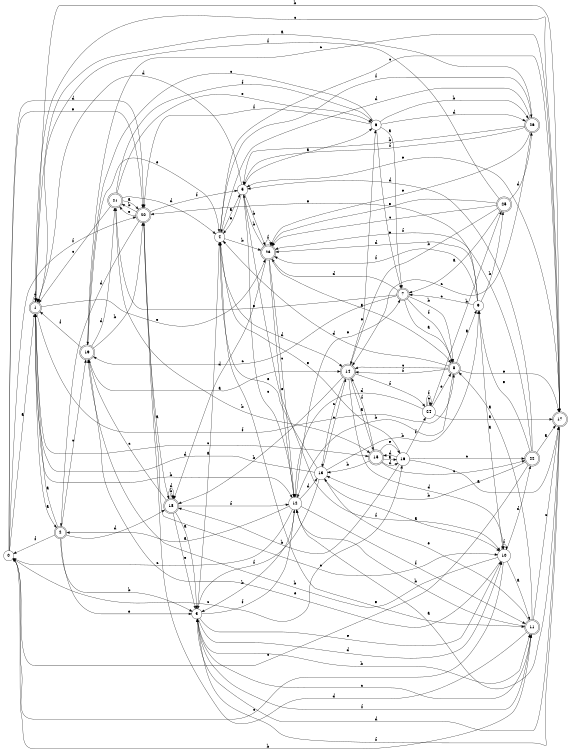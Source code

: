 digraph n22_6 {
__start0 [label="" shape="none"];

rankdir=LR;
size="8,5";

s0 [style="filled", color="black", fillcolor="white" shape="circle", label="0"];
s1 [style="rounded,filled", color="black", fillcolor="white" shape="doublecircle", label="1"];
s2 [style="rounded,filled", color="black", fillcolor="white" shape="doublecircle", label="2"];
s3 [style="filled", color="black", fillcolor="white" shape="circle", label="3"];
s4 [style="filled", color="black", fillcolor="white" shape="circle", label="4"];
s5 [style="filled", color="black", fillcolor="white" shape="circle", label="5"];
s6 [style="filled", color="black", fillcolor="white" shape="circle", label="6"];
s7 [style="rounded,filled", color="black", fillcolor="white" shape="doublecircle", label="7"];
s8 [style="rounded,filled", color="black", fillcolor="white" shape="doublecircle", label="8"];
s9 [style="filled", color="black", fillcolor="white" shape="circle", label="9"];
s10 [style="filled", color="black", fillcolor="white" shape="circle", label="10"];
s11 [style="rounded,filled", color="black", fillcolor="white" shape="doublecircle", label="11"];
s12 [style="filled", color="black", fillcolor="white" shape="circle", label="12"];
s13 [style="filled", color="black", fillcolor="white" shape="circle", label="13"];
s14 [style="rounded,filled", color="black", fillcolor="white" shape="doublecircle", label="14"];
s15 [style="rounded,filled", color="black", fillcolor="white" shape="doublecircle", label="15"];
s16 [style="filled", color="black", fillcolor="white" shape="circle", label="16"];
s17 [style="rounded,filled", color="black", fillcolor="white" shape="doublecircle", label="17"];
s18 [style="rounded,filled", color="black", fillcolor="white" shape="doublecircle", label="18"];
s19 [style="rounded,filled", color="black", fillcolor="white" shape="doublecircle", label="19"];
s20 [style="rounded,filled", color="black", fillcolor="white" shape="doublecircle", label="20"];
s21 [style="rounded,filled", color="black", fillcolor="white" shape="doublecircle", label="21"];
s22 [style="rounded,filled", color="black", fillcolor="white" shape="doublecircle", label="22"];
s23 [style="rounded,filled", color="black", fillcolor="white" shape="doublecircle", label="23"];
s24 [style="filled", color="black", fillcolor="white" shape="circle", label="24"];
s25 [style="rounded,filled", color="black", fillcolor="white" shape="doublecircle", label="25"];
s26 [style="rounded,filled", color="black", fillcolor="white" shape="doublecircle", label="26"];
s0 -> s1 [label="a"];
s0 -> s11 [label="b"];
s0 -> s16 [label="c"];
s0 -> s20 [label="d"];
s0 -> s20 [label="e"];
s0 -> s20 [label="f"];
s1 -> s2 [label="a"];
s1 -> s12 [label="b"];
s1 -> s15 [label="c"];
s1 -> s1 [label="d"];
s1 -> s23 [label="e"];
s1 -> s8 [label="f"];
s2 -> s1 [label="a"];
s2 -> s3 [label="b"];
s2 -> s19 [label="c"];
s2 -> s18 [label="d"];
s2 -> s3 [label="e"];
s2 -> s0 [label="f"];
s3 -> s4 [label="a"];
s3 -> s11 [label="b"];
s3 -> s11 [label="c"];
s3 -> s10 [label="d"];
s3 -> s10 [label="e"];
s3 -> s12 [label="f"];
s4 -> s5 [label="a"];
s4 -> s23 [label="b"];
s4 -> s17 [label="c"];
s4 -> s14 [label="d"];
s4 -> s11 [label="e"];
s4 -> s26 [label="f"];
s5 -> s6 [label="a"];
s5 -> s23 [label="b"];
s5 -> s12 [label="c"];
s5 -> s1 [label="d"];
s5 -> s4 [label="e"];
s5 -> s10 [label="f"];
s6 -> s7 [label="a"];
s6 -> s26 [label="b"];
s6 -> s19 [label="c"];
s6 -> s26 [label="d"];
s6 -> s7 [label="e"];
s6 -> s20 [label="f"];
s7 -> s8 [label="a"];
s7 -> s8 [label="b"];
s7 -> s19 [label="c"];
s7 -> s23 [label="d"];
s7 -> s21 [label="e"];
s7 -> s8 [label="f"];
s8 -> s9 [label="a"];
s8 -> s12 [label="b"];
s8 -> s14 [label="c"];
s8 -> s4 [label="d"];
s8 -> s17 [label="e"];
s8 -> s14 [label="f"];
s9 -> s10 [label="a"];
s9 -> s25 [label="b"];
s9 -> s7 [label="c"];
s9 -> s23 [label="d"];
s9 -> s20 [label="e"];
s9 -> s23 [label="f"];
s10 -> s11 [label="a"];
s10 -> s19 [label="b"];
s10 -> s0 [label="c"];
s10 -> s22 [label="d"];
s10 -> s19 [label="e"];
s10 -> s10 [label="f"];
s11 -> s8 [label="a"];
s11 -> s12 [label="b"];
s11 -> s17 [label="c"];
s11 -> s20 [label="d"];
s11 -> s13 [label="e"];
s11 -> s3 [label="f"];
s12 -> s2 [label="a"];
s12 -> s3 [label="b"];
s12 -> s0 [label="c"];
s12 -> s13 [label="d"];
s12 -> s7 [label="e"];
s12 -> s11 [label="f"];
s13 -> s10 [label="a"];
s13 -> s9 [label="b"];
s13 -> s14 [label="c"];
s13 -> s1 [label="d"];
s13 -> s4 [label="e"];
s13 -> s3 [label="f"];
s14 -> s15 [label="a"];
s14 -> s18 [label="b"];
s14 -> s13 [label="c"];
s14 -> s10 [label="d"];
s14 -> s6 [label="e"];
s14 -> s24 [label="f"];
s15 -> s16 [label="a"];
s15 -> s13 [label="b"];
s15 -> s22 [label="c"];
s15 -> s16 [label="d"];
s15 -> s16 [label="e"];
s15 -> s14 [label="f"];
s16 -> s17 [label="a"];
s16 -> s18 [label="b"];
s16 -> s22 [label="c"];
s16 -> s15 [label="d"];
s16 -> s4 [label="e"];
s16 -> s24 [label="f"];
s17 -> s12 [label="a"];
s17 -> s1 [label="b"];
s17 -> s1 [label="c"];
s17 -> s3 [label="d"];
s17 -> s5 [label="e"];
s17 -> s3 [label="f"];
s18 -> s3 [label="a"];
s18 -> s18 [label="b"];
s18 -> s19 [label="c"];
s18 -> s18 [label="d"];
s18 -> s3 [label="e"];
s18 -> s12 [label="f"];
s19 -> s14 [label="a"];
s19 -> s20 [label="b"];
s19 -> s17 [label="c"];
s19 -> s21 [label="d"];
s19 -> s4 [label="e"];
s19 -> s1 [label="f"];
s20 -> s18 [label="a"];
s20 -> s21 [label="b"];
s20 -> s10 [label="c"];
s20 -> s2 [label="d"];
s20 -> s21 [label="e"];
s20 -> s5 [label="f"];
s21 -> s20 [label="a"];
s21 -> s15 [label="b"];
s21 -> s1 [label="c"];
s21 -> s4 [label="d"];
s21 -> s6 [label="e"];
s21 -> s6 [label="f"];
s22 -> s17 [label="a"];
s22 -> s13 [label="b"];
s22 -> s0 [label="c"];
s22 -> s5 [label="d"];
s22 -> s9 [label="e"];
s22 -> s23 [label="f"];
s23 -> s8 [label="a"];
s23 -> s5 [label="b"];
s23 -> s12 [label="c"];
s23 -> s18 [label="d"];
s23 -> s12 [label="e"];
s23 -> s23 [label="f"];
s24 -> s17 [label="a"];
s24 -> s25 [label="b"];
s24 -> s24 [label="c"];
s24 -> s12 [label="d"];
s24 -> s8 [label="e"];
s24 -> s24 [label="f"];
s25 -> s7 [label="a"];
s25 -> s14 [label="b"];
s25 -> s23 [label="c"];
s25 -> s26 [label="d"];
s25 -> s23 [label="e"];
s25 -> s1 [label="f"];
s26 -> s1 [label="a"];
s26 -> s5 [label="b"];
s26 -> s14 [label="c"];
s26 -> s4 [label="d"];
s26 -> s23 [label="e"];
s26 -> s5 [label="f"];

}